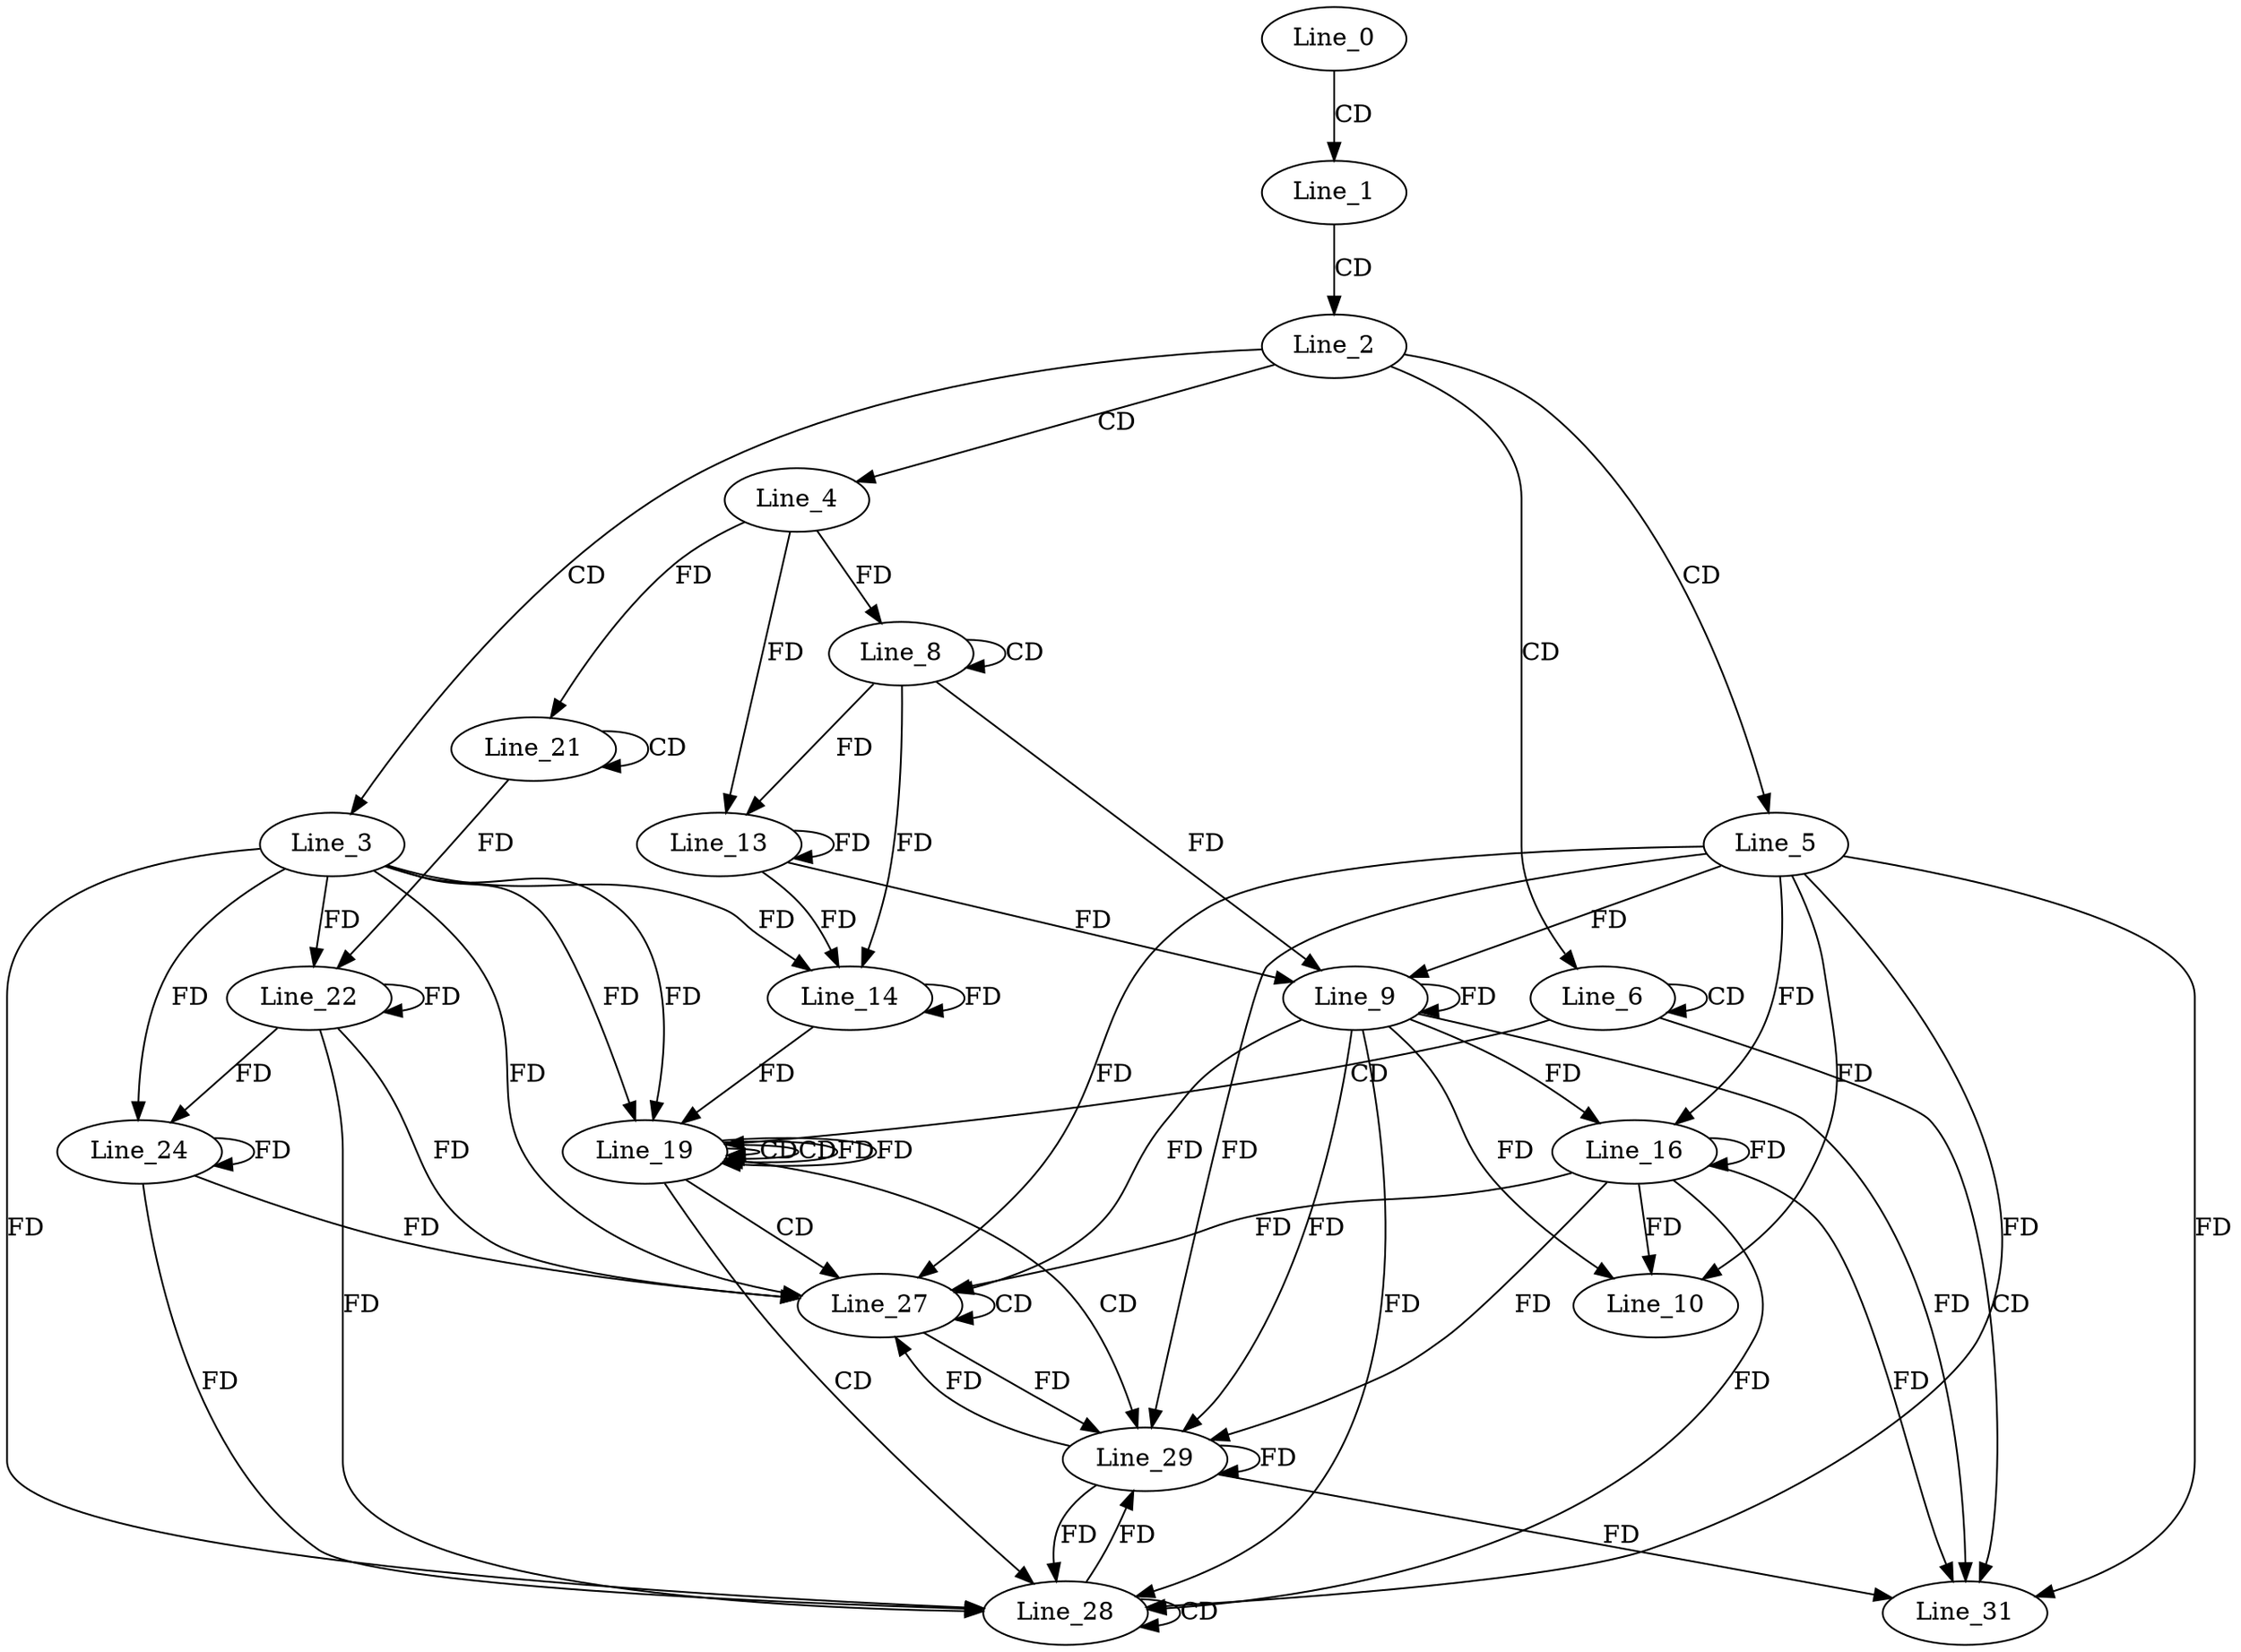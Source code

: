 digraph G {
  Line_0;
  Line_1;
  Line_2;
  Line_3;
  Line_4;
  Line_5;
  Line_6;
  Line_8;
  Line_8;
  Line_9;
  Line_10;
  Line_13;
  Line_13;
  Line_14;
  Line_14;
  Line_16;
  Line_19;
  Line_19;
  Line_19;
  Line_21;
  Line_21;
  Line_22;
  Line_22;
  Line_24;
  Line_27;
  Line_27;
  Line_28;
  Line_28;
  Line_29;
  Line_31;
  Line_0 -> Line_1 [ label="CD" ];
  Line_1 -> Line_2 [ label="CD" ];
  Line_2 -> Line_3 [ label="CD" ];
  Line_2 -> Line_4 [ label="CD" ];
  Line_2 -> Line_5 [ label="CD" ];
  Line_2 -> Line_6 [ label="CD" ];
  Line_6 -> Line_6 [ label="CD" ];
  Line_8 -> Line_8 [ label="CD" ];
  Line_4 -> Line_8 [ label="FD" ];
  Line_9 -> Line_9 [ label="FD" ];
  Line_5 -> Line_9 [ label="FD" ];
  Line_8 -> Line_9 [ label="FD" ];
  Line_9 -> Line_10 [ label="FD" ];
  Line_5 -> Line_10 [ label="FD" ];
  Line_8 -> Line_13 [ label="FD" ];
  Line_13 -> Line_13 [ label="FD" ];
  Line_4 -> Line_13 [ label="FD" ];
  Line_14 -> Line_14 [ label="FD" ];
  Line_3 -> Line_14 [ label="FD" ];
  Line_8 -> Line_14 [ label="FD" ];
  Line_13 -> Line_14 [ label="FD" ];
  Line_9 -> Line_16 [ label="FD" ];
  Line_16 -> Line_16 [ label="FD" ];
  Line_5 -> Line_16 [ label="FD" ];
  Line_6 -> Line_19 [ label="CD" ];
  Line_19 -> Line_19 [ label="CD" ];
  Line_3 -> Line_19 [ label="FD" ];
  Line_14 -> Line_19 [ label="FD" ];
  Line_19 -> Line_19 [ label="CD" ];
  Line_19 -> Line_19 [ label="FD" ];
  Line_3 -> Line_19 [ label="FD" ];
  Line_21 -> Line_21 [ label="CD" ];
  Line_4 -> Line_21 [ label="FD" ];
  Line_22 -> Line_22 [ label="FD" ];
  Line_3 -> Line_22 [ label="FD" ];
  Line_21 -> Line_22 [ label="FD" ];
  Line_22 -> Line_24 [ label="FD" ];
  Line_24 -> Line_24 [ label="FD" ];
  Line_3 -> Line_24 [ label="FD" ];
  Line_19 -> Line_27 [ label="CD" ];
  Line_27 -> Line_27 [ label="CD" ];
  Line_9 -> Line_27 [ label="FD" ];
  Line_16 -> Line_27 [ label="FD" ];
  Line_5 -> Line_27 [ label="FD" ];
  Line_22 -> Line_27 [ label="FD" ];
  Line_24 -> Line_27 [ label="FD" ];
  Line_3 -> Line_27 [ label="FD" ];
  Line_19 -> Line_28 [ label="CD" ];
  Line_28 -> Line_28 [ label="CD" ];
  Line_9 -> Line_28 [ label="FD" ];
  Line_16 -> Line_28 [ label="FD" ];
  Line_5 -> Line_28 [ label="FD" ];
  Line_22 -> Line_28 [ label="FD" ];
  Line_24 -> Line_28 [ label="FD" ];
  Line_3 -> Line_28 [ label="FD" ];
  Line_19 -> Line_29 [ label="CD" ];
  Line_29 -> Line_29 [ label="FD" ];
  Line_9 -> Line_29 [ label="FD" ];
  Line_16 -> Line_29 [ label="FD" ];
  Line_5 -> Line_29 [ label="FD" ];
  Line_28 -> Line_29 [ label="FD" ];
  Line_27 -> Line_29 [ label="FD" ];
  Line_6 -> Line_31 [ label="CD" ];
  Line_29 -> Line_31 [ label="FD" ];
  Line_9 -> Line_31 [ label="FD" ];
  Line_16 -> Line_31 [ label="FD" ];
  Line_5 -> Line_31 [ label="FD" ];
  Line_13 -> Line_9 [ label="FD" ];
  Line_16 -> Line_10 [ label="FD" ];
  Line_19 -> Line_19 [ label="FD" ];
  Line_29 -> Line_27 [ label="FD" ];
  Line_29 -> Line_28 [ label="FD" ];
}
